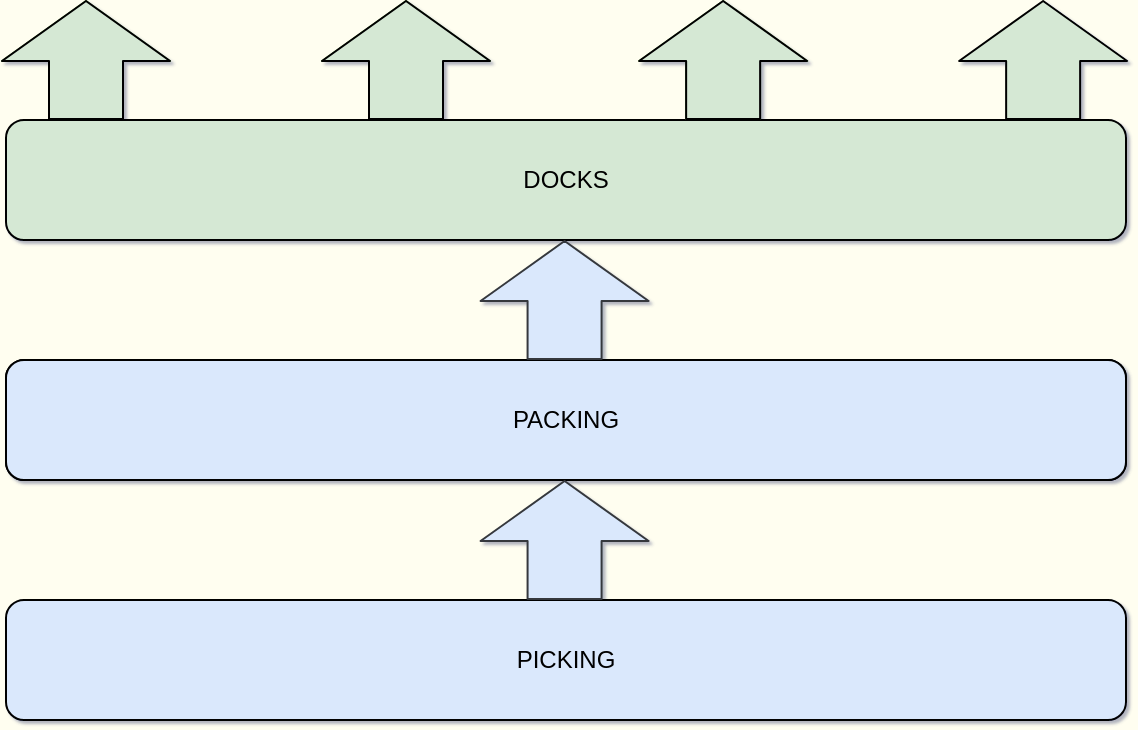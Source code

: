 <mxfile version="14.1.8" type="device"><diagram name="Page-1" id="12e1b939-464a-85fe-373e-61e167be1490"><mxGraphModel dx="1024" dy="592" grid="0" gridSize="10" guides="1" tooltips="1" connect="1" arrows="1" fold="1" page="0" pageScale="1.5" pageWidth="1169" pageHeight="826" background="#FFFEF0" math="0" shadow="1"><root><mxCell id="0"/><mxCell id="1" parent="0"/><mxCell id="L1mhcrfFpovP6dImDPRA-1" value="PACKING" style="rounded=1;whiteSpace=wrap;html=1;fillColor=#dae8fc;" parent="1" vertex="1"><mxGeometry x="200" y="359" width="560" height="60" as="geometry"/></mxCell><mxCell id="L1mhcrfFpovP6dImDPRA-3" value="PICKING" style="rounded=1;whiteSpace=wrap;html=1;fillColor=#DAE8FC;" parent="1" vertex="1"><mxGeometry x="200" y="479" width="560" height="60" as="geometry"/></mxCell><mxCell id="L1mhcrfFpovP6dImDPRA-47" value="" style="shape=flexArrow;endArrow=classic;html=1;width=37;endSize=9.67;endWidth=46;strokeColor=#82b366;fillColor=#000000;" parent="1" edge="1"><mxGeometry width="50" height="50" relative="1" as="geometry"><mxPoint x="240" y="239" as="sourcePoint"/><mxPoint x="240" y="179" as="targetPoint"/></mxGeometry></mxCell><mxCell id="L1mhcrfFpovP6dImDPRA-48" value="" style="shape=flexArrow;endArrow=classic;html=1;width=37;endSize=9.67;endWidth=46;strokeColor=#82b366;fillColor=#000000;" parent="1" edge="1"><mxGeometry width="50" height="50" relative="1" as="geometry"><mxPoint x="400" y="239" as="sourcePoint"/><mxPoint x="400" y="179" as="targetPoint"/></mxGeometry></mxCell><mxCell id="L1mhcrfFpovP6dImDPRA-49" value="DOCKS" style="rounded=1;whiteSpace=wrap;html=1;fillColor=#D5E8D4;" parent="1" vertex="1"><mxGeometry x="200" y="239" width="560" height="60" as="geometry"/></mxCell><mxCell id="L1mhcrfFpovP6dImDPRA-53" value="" style="shape=flexArrow;endArrow=classic;html=1;width=37;endSize=9.67;endWidth=46;strokeColor=#82b366;fillColor=#000000;" parent="1" edge="1"><mxGeometry width="50" height="50" relative="1" as="geometry"><mxPoint x="558.57" y="239" as="sourcePoint"/><mxPoint x="558.57" y="179" as="targetPoint"/></mxGeometry></mxCell><mxCell id="L1mhcrfFpovP6dImDPRA-54" value="" style="shape=flexArrow;endArrow=classic;html=1;width=37;endSize=9.67;endWidth=46;fillColor=#D5E8D4;" parent="1" edge="1"><mxGeometry width="50" height="50" relative="1" as="geometry"><mxPoint x="718.57" y="239" as="sourcePoint"/><mxPoint x="718.57" y="179" as="targetPoint"/></mxGeometry></mxCell><mxCell id="XIEgKFrVcFwYlFPV503q-33" value="PACKING" style="rounded=1;whiteSpace=wrap;html=1;fillColor=#dae8fc;" parent="1" vertex="1"><mxGeometry x="200" y="359" width="560" height="60" as="geometry"/></mxCell><mxCell id="XIEgKFrVcFwYlFPV503q-35" value="" style="shape=flexArrow;endArrow=classic;html=1;width=37;endSize=9.67;endWidth=46;fillColor=#D5E8D4;" parent="1" edge="1"><mxGeometry width="50" height="50" relative="1" as="geometry"><mxPoint x="240" y="239" as="sourcePoint"/><mxPoint x="240" y="179" as="targetPoint"/></mxGeometry></mxCell><mxCell id="XIEgKFrVcFwYlFPV503q-36" value="" style="shape=flexArrow;endArrow=classic;html=1;width=37;endSize=9.67;endWidth=46;fillColor=#D5E8D4;" parent="1" edge="1"><mxGeometry width="50" height="50" relative="1" as="geometry"><mxPoint x="400" y="239" as="sourcePoint"/><mxPoint x="400" y="179" as="targetPoint"/></mxGeometry></mxCell><mxCell id="XIEgKFrVcFwYlFPV503q-37" value="" style="shape=flexArrow;endArrow=classic;html=1;width=37;endSize=9.67;endWidth=46;fillColor=#D5E8D4;" parent="1" edge="1"><mxGeometry width="50" height="50" relative="1" as="geometry"><mxPoint x="558.57" y="239" as="sourcePoint"/><mxPoint x="558.57" y="179" as="targetPoint"/></mxGeometry></mxCell><mxCell id="XIEgKFrVcFwYlFPV503q-39" value="" style="shape=flexArrow;endArrow=classic;html=1;width=37;endSize=9.67;endWidth=46;strokeColor=#36393d;fillColor=#DAE8FC;" parent="1" edge="1"><mxGeometry width="50" height="50" relative="1" as="geometry"><mxPoint x="479.29" y="479.0" as="sourcePoint"/><mxPoint x="479.29" y="419.0" as="targetPoint"/></mxGeometry></mxCell><mxCell id="XIEgKFrVcFwYlFPV503q-44" value="" style="shape=flexArrow;endArrow=classic;html=1;width=37;endSize=9.67;endWidth=46;strokeColor=#36393d;fillColor=#DAE8FC;" parent="1" edge="1"><mxGeometry width="50" height="50" relative="1" as="geometry"><mxPoint x="479.29" y="359.0" as="sourcePoint"/><mxPoint x="479.29" y="299.0" as="targetPoint"/></mxGeometry></mxCell></root></mxGraphModel></diagram></mxfile>